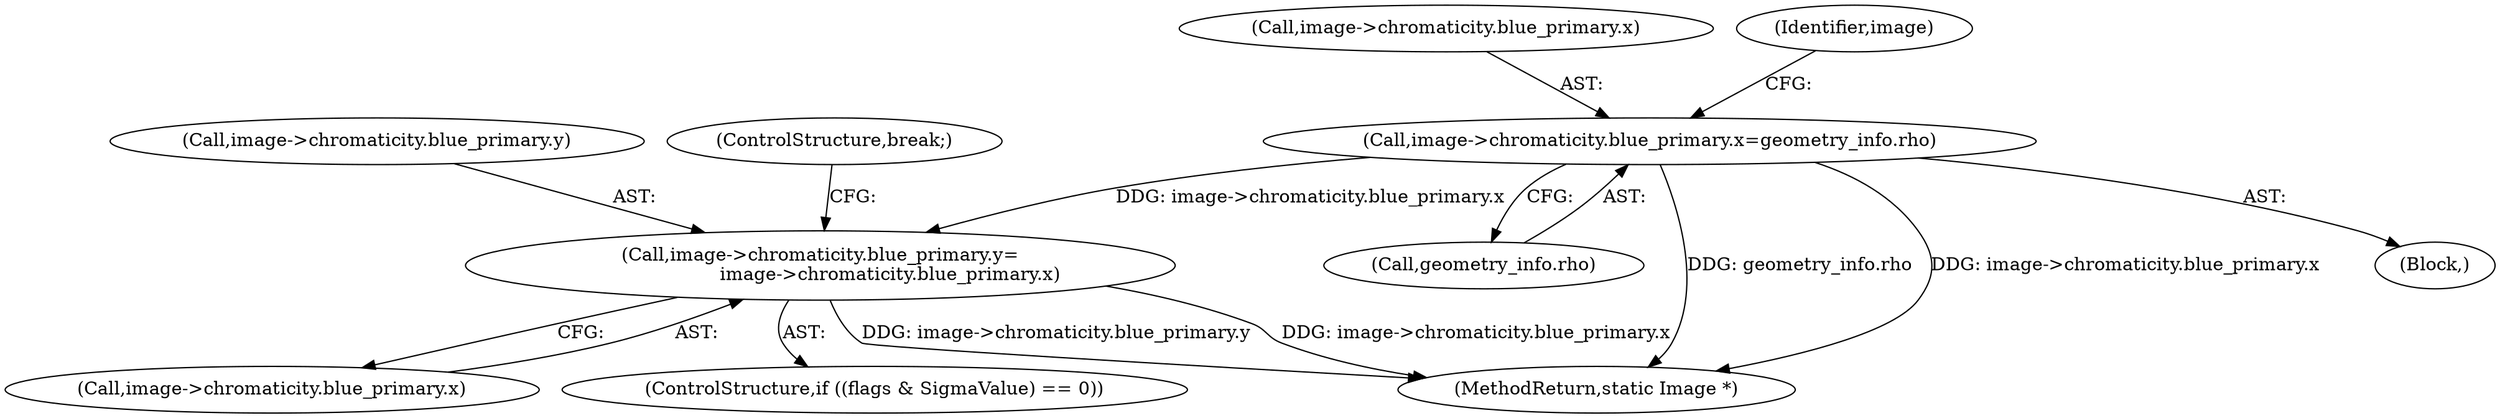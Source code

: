 digraph "0_ImageMagick_4493d9ca1124564da17f9b628ef9d0f1a6be9738@pointer" {
"1000666" [label="(Call,image->chromaticity.blue_primary.x=geometry_info.rho)"];
"1000694" [label="(Call,image->chromaticity.blue_primary.y=\n                        image->chromaticity.blue_primary.x)"];
"1000695" [label="(Call,image->chromaticity.blue_primary.y)"];
"1000674" [label="(Call,geometry_info.rho)"];
"1000667" [label="(Call,image->chromaticity.blue_primary.x)"];
"1000681" [label="(Identifier,image)"];
"1000702" [label="(Call,image->chromaticity.blue_primary.x)"];
"1000666" [label="(Call,image->chromaticity.blue_primary.x=geometry_info.rho)"];
"1000709" [label="(ControlStructure,break;)"];
"1000688" [label="(ControlStructure,if ((flags & SigmaValue) == 0))"];
"1002474" [label="(MethodReturn,static Image *)"];
"1000659" [label="(Block,)"];
"1000694" [label="(Call,image->chromaticity.blue_primary.y=\n                        image->chromaticity.blue_primary.x)"];
"1000666" -> "1000659"  [label="AST: "];
"1000666" -> "1000674"  [label="CFG: "];
"1000667" -> "1000666"  [label="AST: "];
"1000674" -> "1000666"  [label="AST: "];
"1000681" -> "1000666"  [label="CFG: "];
"1000666" -> "1002474"  [label="DDG: geometry_info.rho"];
"1000666" -> "1002474"  [label="DDG: image->chromaticity.blue_primary.x"];
"1000666" -> "1000694"  [label="DDG: image->chromaticity.blue_primary.x"];
"1000694" -> "1000688"  [label="AST: "];
"1000694" -> "1000702"  [label="CFG: "];
"1000695" -> "1000694"  [label="AST: "];
"1000702" -> "1000694"  [label="AST: "];
"1000709" -> "1000694"  [label="CFG: "];
"1000694" -> "1002474"  [label="DDG: image->chromaticity.blue_primary.y"];
"1000694" -> "1002474"  [label="DDG: image->chromaticity.blue_primary.x"];
}
